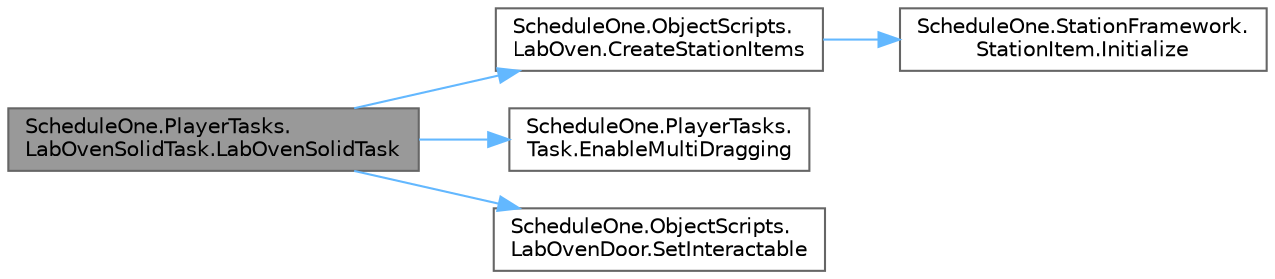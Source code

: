 digraph "ScheduleOne.PlayerTasks.LabOvenSolidTask.LabOvenSolidTask"
{
 // LATEX_PDF_SIZE
  bgcolor="transparent";
  edge [fontname=Helvetica,fontsize=10,labelfontname=Helvetica,labelfontsize=10];
  node [fontname=Helvetica,fontsize=10,shape=box,height=0.2,width=0.4];
  rankdir="LR";
  Node1 [id="Node000001",label="ScheduleOne.PlayerTasks.\lLabOvenSolidTask.LabOvenSolidTask",height=0.2,width=0.4,color="gray40", fillcolor="grey60", style="filled", fontcolor="black",tooltip=" "];
  Node1 -> Node2 [id="edge1_Node000001_Node000002",color="steelblue1",style="solid",tooltip=" "];
  Node2 [id="Node000002",label="ScheduleOne.ObjectScripts.\lLabOven.CreateStationItems",height=0.2,width=0.4,color="grey40", fillcolor="white", style="filled",URL="$class_schedule_one_1_1_object_scripts_1_1_lab_oven.html#a9177700c28606b96b85436d3565dd5f8",tooltip=" "];
  Node2 -> Node3 [id="edge2_Node000002_Node000003",color="steelblue1",style="solid",tooltip=" "];
  Node3 [id="Node000003",label="ScheduleOne.StationFramework.\lStationItem.Initialize",height=0.2,width=0.4,color="grey40", fillcolor="white", style="filled",URL="$class_schedule_one_1_1_station_framework_1_1_station_item.html#a7ea8a8d866787bca8dfb7b8fd1db6760",tooltip=" "];
  Node1 -> Node4 [id="edge3_Node000001_Node000004",color="steelblue1",style="solid",tooltip=" "];
  Node4 [id="Node000004",label="ScheduleOne.PlayerTasks.\lTask.EnableMultiDragging",height=0.2,width=0.4,color="grey40", fillcolor="white", style="filled",URL="$class_schedule_one_1_1_player_tasks_1_1_task.html#ac1ead98612a616065011f58515ecb73c",tooltip=" "];
  Node1 -> Node5 [id="edge4_Node000001_Node000005",color="steelblue1",style="solid",tooltip=" "];
  Node5 [id="Node000005",label="ScheduleOne.ObjectScripts.\lLabOvenDoor.SetInteractable",height=0.2,width=0.4,color="grey40", fillcolor="white", style="filled",URL="$class_schedule_one_1_1_object_scripts_1_1_lab_oven_door.html#a98189df734c5ee9fc69b68a34252d3d0",tooltip=" "];
}

